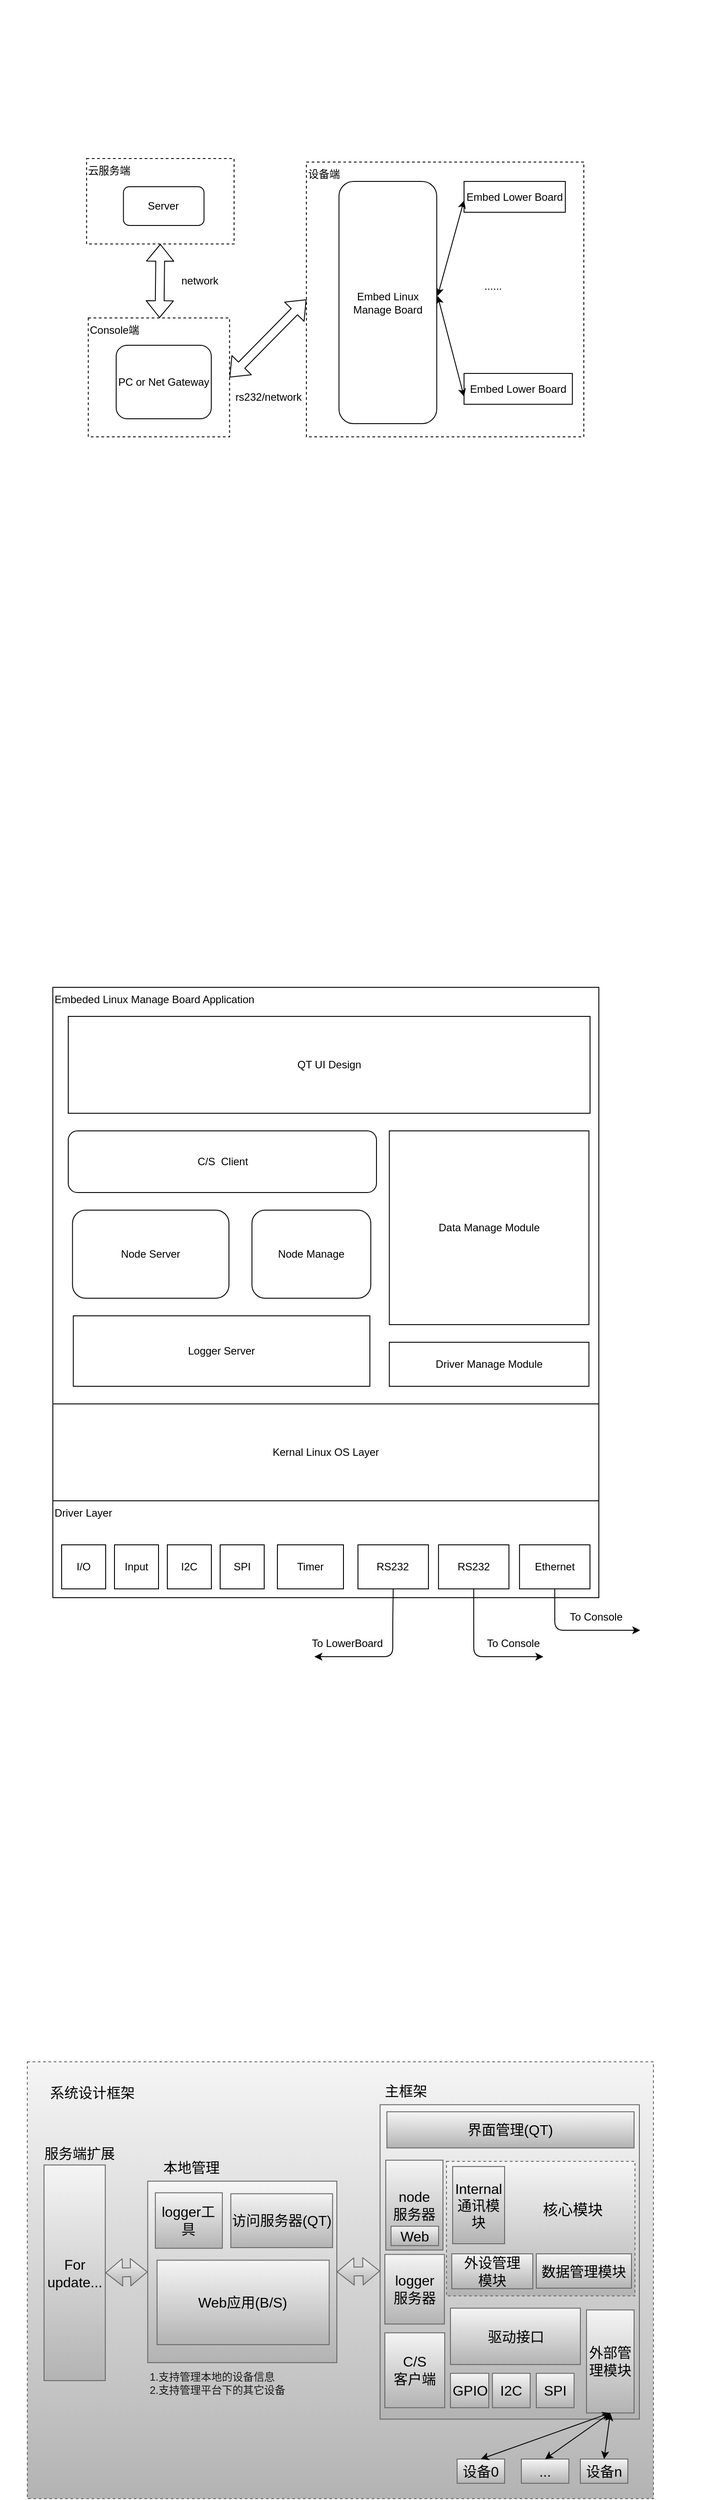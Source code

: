 <mxfile>
    <diagram id="THwRe8l1qz1Dv6zU9-bd" name="主框架">
        <mxGraphModel dx="1386" dy="1034" grid="0" gridSize="10" guides="1" tooltips="1" connect="1" arrows="1" fold="1" page="1" pageScale="1" pageWidth="850" pageHeight="1100" math="0" shadow="0">
            <root>
                <mxCell id="0"/>
                <mxCell id="1" parent="0"/>
                <mxCell id="3I4Tnmw9PB9w8PyytScF-206" value="云服务端" style="rounded=0;whiteSpace=wrap;html=1;dashed=1;align=left;verticalAlign=top;" vertex="1" parent="1">
                    <mxGeometry x="129.32" y="359" width="167.49" height="97" as="geometry"/>
                </mxCell>
                <mxCell id="67" value="" style="group;movable=0;resizable=0;rotatable=0;deletable=0;editable=0;connectable=0;" parent="1" vertex="1" connectable="0">
                    <mxGeometry x="31" y="179" width="795" height="612" as="geometry"/>
                </mxCell>
                <mxCell id="160" value="" style="rounded=0;whiteSpace=wrap;html=1;fontSize=16;dashed=1;align=left;fillColor=#f5f5f5;strokeColor=#666666;gradientColor=#b3b3b3;movable=1;resizable=1;rotatable=1;deletable=1;editable=1;connectable=1;" parent="1" vertex="1">
                    <mxGeometry x="62" y="2520" width="711" height="496" as="geometry"/>
                </mxCell>
                <mxCell id="161" value="" style="rounded=0;whiteSpace=wrap;html=1;fontSize=16;fillColor=#f5f5f5;gradientColor=#b3b3b3;strokeColor=#666666;fontColor=#000000;" parent="1" vertex="1">
                    <mxGeometry x="462.59" y="2568.7" width="294.41" height="357" as="geometry"/>
                </mxCell>
                <mxCell id="162" value="&lt;br&gt;&lt;br&gt;" style="rounded=0;whiteSpace=wrap;html=1;fontSize=16;fillColor=#f5f5f5;gradientColor=#b3b3b3;strokeColor=#666666;fontColor=#000000;" parent="1" vertex="1">
                    <mxGeometry x="198.736" y="2655.497" width="214.74" height="206.04" as="geometry"/>
                </mxCell>
                <mxCell id="163" value="访问服务器(QT)" style="rounded=0;whiteSpace=wrap;html=1;fontSize=16;fillColor=#f5f5f5;gradientColor=#b3b3b3;strokeColor=#666666;fontColor=#000000;" parent="1" vertex="1">
                    <mxGeometry x="293.107" y="2669.777" width="115.555" height="61.2" as="geometry"/>
                </mxCell>
                <mxCell id="164" value="Web应用(B/S)" style="rounded=0;whiteSpace=wrap;html=1;fontSize=16;fillColor=#f5f5f5;gradientColor=#b3b3b3;strokeColor=#666666;fontColor=#000000;" parent="1" vertex="1">
                    <mxGeometry x="209.329" y="2745.257" width="195.481" height="95.88" as="geometry"/>
                </mxCell>
                <mxCell id="165" value="本地管理" style="text;html=1;fillColor=none;align=center;verticalAlign=middle;whiteSpace=wrap;rounded=0;fontSize=16;fontColor=#000000;" parent="1" vertex="1">
                    <mxGeometry x="204.514" y="2624.897" width="86.667" height="30.6" as="geometry"/>
                </mxCell>
                <mxCell id="166" value="" style="shape=flexArrow;endArrow=classic;startArrow=classic;html=1;exitX=1;exitY=0.5;exitDx=0;exitDy=0;fillColor=#f5f5f5;gradientColor=#b3b3b3;strokeColor=#666666;fontColor=#000000;" parent="1" source="162" edge="1">
                    <mxGeometry width="100" height="100" relative="1" as="geometry">
                        <mxPoint x="462.592" y="2747.3" as="sourcePoint"/>
                        <mxPoint x="462.592" y="2757.5" as="targetPoint"/>
                    </mxGeometry>
                </mxCell>
                <mxCell id="167" value="界面管理(QT)" style="rounded=0;whiteSpace=wrap;html=1;fontSize=16;fillColor=#f5f5f5;gradientColor=#b3b3b3;strokeColor=#666666;fontColor=#000000;" parent="1" vertex="1">
                    <mxGeometry x="470.3" y="2576.7" width="280.7" height="41.06" as="geometry"/>
                </mxCell>
                <mxCell id="168" value="驱动接口" style="rounded=0;whiteSpace=wrap;html=1;fontSize=16;fillColor=#f5f5f5;gradientColor=#b3b3b3;strokeColor=#666666;fontColor=#000000;" parent="1" vertex="1">
                    <mxGeometry x="542.5" y="2799.7" width="147.5" height="64" as="geometry"/>
                </mxCell>
                <mxCell id="169" value="外部管理模块" style="rounded=0;whiteSpace=wrap;html=1;fontSize=16;fillColor=#f5f5f5;gradientColor=#b3b3b3;strokeColor=#666666;fontColor=#000000;" parent="1" vertex="1">
                    <mxGeometry x="697" y="2801.7" width="54" height="117" as="geometry"/>
                </mxCell>
                <mxCell id="170" value="主框架" style="text;html=1;fillColor=none;align=center;verticalAlign=middle;whiteSpace=wrap;rounded=0;fontSize=16;fontColor=#000000;" parent="1" vertex="1">
                    <mxGeometry x="462.592" y="2538.1" width="57.778" height="30.6" as="geometry"/>
                </mxCell>
                <mxCell id="171" value="设备0" style="rounded=0;whiteSpace=wrap;html=1;fontSize=16;fillColor=#f5f5f5;gradientColor=#b3b3b3;strokeColor=#666666;fontColor=#000000;" parent="1" vertex="1">
                    <mxGeometry x="550.076" y="2971.001" width="53.926" height="27.54" as="geometry"/>
                </mxCell>
                <mxCell id="172" value="For update..." style="rounded=0;whiteSpace=wrap;html=1;fontSize=16;fillColor=#f5f5f5;gradientColor=#b3b3b3;strokeColor=#666666;fontColor=#000000;" parent="1" vertex="1">
                    <mxGeometry x="81.0" y="2637.133" width="69.56" height="244.8" as="geometry"/>
                </mxCell>
                <mxCell id="173" value="服务端扩展" style="text;html=1;fillColor=none;align=center;verticalAlign=middle;whiteSpace=wrap;rounded=0;fontSize=16;fontColor=#000000;" parent="1" vertex="1">
                    <mxGeometry x="78.44" y="2608.618" width="86.667" height="30.6" as="geometry"/>
                </mxCell>
                <mxCell id="174" value="" style="shape=flexArrow;endArrow=classic;startArrow=classic;html=1;fontSize=16;exitX=1;exitY=0.5;exitDx=0;exitDy=0;entryX=0;entryY=0.5;entryDx=0;entryDy=0;fillColor=#f5f5f5;gradientColor=#b3b3b3;strokeColor=#666666;fontColor=#000000;" parent="1" source="172" target="162" edge="1">
                    <mxGeometry width="100" height="100" relative="1" as="geometry">
                        <mxPoint x="409.625" y="2806.457" as="sourcePoint"/>
                        <mxPoint x="505.921" y="2704.457" as="targetPoint"/>
                    </mxGeometry>
                </mxCell>
                <mxCell id="175" value="系统设计框架" style="text;html=1;fillColor=none;align=center;verticalAlign=middle;whiteSpace=wrap;rounded=0;dashed=1;fontSize=16;fontColor=#000000;" parent="1" vertex="1">
                    <mxGeometry x="78.44" y="2539.811" width="115.555" height="30.6" as="geometry"/>
                </mxCell>
                <mxCell id="176" value="logger工具" style="rounded=0;whiteSpace=wrap;html=1;fontSize=16;fillColor=#f5f5f5;gradientColor=#b3b3b3;strokeColor=#666666;fontColor=#000000;" parent="1" vertex="1">
                    <mxGeometry x="207.4" y="2668.7" width="76.07" height="63" as="geometry"/>
                </mxCell>
                <mxCell id="177" value="1.支持管理本地的设备信息&lt;br&gt;2.支持管理平台下的其它设备" style="text;html=1;align=left;verticalAlign=middle;whiteSpace=wrap;rounded=0;fontColor=#1A1A1A;" parent="1" vertex="1">
                    <mxGeometry x="198.736" y="2869.697" width="219.555" height="30.6" as="geometry"/>
                </mxCell>
                <mxCell id="178" value="..." style="rounded=0;whiteSpace=wrap;html=1;fontSize=16;fillColor=#f5f5f5;gradientColor=#b3b3b3;strokeColor=#666666;fontColor=#000000;" parent="1" vertex="1">
                    <mxGeometry x="622.997" y="2971.001" width="53.926" height="27.54" as="geometry"/>
                </mxCell>
                <mxCell id="179" value="设备n" style="rounded=0;whiteSpace=wrap;html=1;fontSize=16;fillColor=#f5f5f5;gradientColor=#b3b3b3;strokeColor=#666666;fontColor=#000000;" parent="1" vertex="1">
                    <mxGeometry x="689.998" y="2971.001" width="53.926" height="27.54" as="geometry"/>
                </mxCell>
                <mxCell id="180" value="" style="endArrow=classic;startArrow=classic;html=1;fontColor=#000000;strokeColor=#000000;entryX=0.5;entryY=1;entryDx=0;entryDy=0;exitX=0.5;exitY=0;exitDx=0;exitDy=0;" parent="1" source="171" target="169" edge="1">
                    <mxGeometry width="50" height="50" relative="1" as="geometry">
                        <mxPoint x="424.073" y="3027.8" as="sourcePoint"/>
                        <mxPoint x="472.222" y="2976.8" as="targetPoint"/>
                    </mxGeometry>
                </mxCell>
                <mxCell id="181" value="" style="endArrow=classic;startArrow=classic;html=1;fontColor=#000000;strokeColor=#000000;entryX=0.5;entryY=1;entryDx=0;entryDy=0;exitX=0.5;exitY=0;exitDx=0;exitDy=0;" parent="1" source="179" target="169" edge="1">
                    <mxGeometry width="50" height="50" relative="1" as="geometry">
                        <mxPoint x="433.703" y="3038" as="sourcePoint"/>
                        <mxPoint x="520.37" y="2961.5" as="targetPoint"/>
                    </mxGeometry>
                </mxCell>
                <mxCell id="182" value="" style="endArrow=classic;startArrow=classic;html=1;fontColor=#000000;strokeColor=#000000;entryX=0.5;entryY=1;entryDx=0;entryDy=0;exitX=0.5;exitY=0;exitDx=0;exitDy=0;" parent="1" source="178" target="169" edge="1">
                    <mxGeometry width="50" height="50" relative="1" as="geometry">
                        <mxPoint x="496.296" y="2788.1" as="sourcePoint"/>
                        <mxPoint x="544.444" y="2737.1" as="targetPoint"/>
                    </mxGeometry>
                </mxCell>
                <mxCell id="183" value="node&lt;br&gt;服务器" style="rounded=0;whiteSpace=wrap;html=1;fontSize=16;fillColor=#f5f5f5;gradientColor=#b3b3b3;strokeColor=#666666;fontColor=#000000;" parent="1" vertex="1">
                    <mxGeometry x="469" y="2631.7" width="65" height="102" as="geometry"/>
                </mxCell>
                <mxCell id="184" value="C/S&lt;br&gt;客户端" style="rounded=0;whiteSpace=wrap;html=1;fontSize=16;fillColor=#f5f5f5;gradientColor=#b3b3b3;strokeColor=#666666;fontColor=#000000;" parent="1" vertex="1">
                    <mxGeometry x="468" y="2827.7" width="68" height="85" as="geometry"/>
                </mxCell>
                <mxCell id="185" value="" style="rounded=0;whiteSpace=wrap;html=1;fontSize=16;fillColor=#f5f5f5;gradientColor=#b3b3b3;strokeColor=#666666;fontColor=#000000;dashed=1;" parent="1" vertex="1">
                    <mxGeometry x="538" y="2632.98" width="214" height="152.72" as="geometry"/>
                </mxCell>
                <mxCell id="186" value="Internal通讯模块" style="rounded=0;whiteSpace=wrap;html=1;fontSize=16;fillColor=#f5f5f5;gradientColor=#b3b3b3;strokeColor=#666666;fontColor=#000000;" parent="1" vertex="1">
                    <mxGeometry x="545" y="2638.85" width="59" height="87.7" as="geometry"/>
                </mxCell>
                <mxCell id="187" value="Web" style="rounded=0;whiteSpace=wrap;html=1;fontSize=16;fillColor=#f5f5f5;gradientColor=#b3b3b3;strokeColor=#666666;fontColor=#000000;" parent="1" vertex="1">
                    <mxGeometry x="475" y="2706.7" width="54" height="22" as="geometry"/>
                </mxCell>
                <mxCell id="188" value="外设管理&lt;br&gt;模块" style="rounded=0;whiteSpace=wrap;html=1;fontSize=16;fillColor=#f5f5f5;gradientColor=#b3b3b3;strokeColor=#666666;fontColor=#000000;" parent="1" vertex="1">
                    <mxGeometry x="544" y="2738" width="92" height="39.7" as="geometry"/>
                </mxCell>
                <mxCell id="189" value="核心模块" style="text;html=1;strokeColor=none;fillColor=none;align=center;verticalAlign=middle;whiteSpace=wrap;rounded=0;dashed=1;fontSize=17;" parent="1" vertex="1">
                    <mxGeometry x="636" y="2677" width="91" height="24" as="geometry"/>
                </mxCell>
                <mxCell id="190" value="logger&lt;br&gt;服务器" style="rounded=0;whiteSpace=wrap;html=1;fontSize=16;fillColor=#f5f5f5;gradientColor=#b3b3b3;strokeColor=#666666;fontColor=#000000;" parent="1" vertex="1">
                    <mxGeometry x="468" y="2738.7" width="67.63" height="79.01" as="geometry"/>
                </mxCell>
                <mxCell id="191" value="数据管理模块" style="rounded=0;whiteSpace=wrap;html=1;fontSize=16;fillColor=#f5f5f5;gradientColor=#b3b3b3;strokeColor=#666666;fontColor=#000000;" parent="1" vertex="1">
                    <mxGeometry x="640" y="2738" width="108" height="39" as="geometry"/>
                </mxCell>
                <mxCell id="192" value="GPIO" style="rounded=0;whiteSpace=wrap;html=1;fontSize=16;fillColor=#f5f5f5;gradientColor=#b3b3b3;strokeColor=#666666;fontColor=#000000;" parent="1" vertex="1">
                    <mxGeometry x="542.5" y="2873.7" width="43.5" height="39" as="geometry"/>
                </mxCell>
                <mxCell id="193" value="I2C" style="rounded=0;whiteSpace=wrap;html=1;fontSize=16;fillColor=#f5f5f5;gradientColor=#b3b3b3;strokeColor=#666666;fontColor=#000000;" parent="1" vertex="1">
                    <mxGeometry x="590.15" y="2873.7" width="42.85" height="39" as="geometry"/>
                </mxCell>
                <mxCell id="194" value="SPI" style="rounded=0;whiteSpace=wrap;html=1;fontSize=16;fillColor=#f5f5f5;gradientColor=#b3b3b3;strokeColor=#666666;fontColor=#000000;" parent="1" vertex="1">
                    <mxGeometry x="640" y="2873.7" width="42.85" height="39" as="geometry"/>
                </mxCell>
                <mxCell id="3I4Tnmw9PB9w8PyytScF-194" value="Console端" style="rounded=0;whiteSpace=wrap;html=1;dashed=1;align=left;verticalAlign=top;" vertex="1" parent="1">
                    <mxGeometry x="131.25" y="540" width="160.44" height="135" as="geometry"/>
                </mxCell>
                <mxCell id="3I4Tnmw9PB9w8PyytScF-195" value="设备端" style="rounded=0;whiteSpace=wrap;html=1;align=left;verticalAlign=top;dashed=1;" vertex="1" parent="1">
                    <mxGeometry x="378.92" y="363" width="315" height="312" as="geometry"/>
                </mxCell>
                <mxCell id="3I4Tnmw9PB9w8PyytScF-198" value="Embed Lower Board" style="rounded=0;whiteSpace=wrap;html=1;" vertex="1" parent="1">
                    <mxGeometry x="557.92" y="385" width="115" height="35" as="geometry"/>
                </mxCell>
                <mxCell id="3I4Tnmw9PB9w8PyytScF-199" value="Embed Lower Board" style="rounded=0;whiteSpace=wrap;html=1;" vertex="1" parent="1">
                    <mxGeometry x="557.92" y="603" width="123" height="35" as="geometry"/>
                </mxCell>
                <mxCell id="3I4Tnmw9PB9w8PyytScF-200" value="" style="endArrow=classic;startArrow=classic;html=1;entryX=0;entryY=0.616;entryDx=0;entryDy=0;entryPerimeter=0;exitX=1;exitY=0.5;exitDx=0;exitDy=0;" edge="1" parent="1" target="3I4Tnmw9PB9w8PyytScF-198">
                    <mxGeometry width="50" height="50" relative="1" as="geometry">
                        <mxPoint x="527.92" y="515" as="sourcePoint"/>
                        <mxPoint x="341.92" y="427" as="targetPoint"/>
                    </mxGeometry>
                </mxCell>
                <mxCell id="3I4Tnmw9PB9w8PyytScF-201" value="......" style="text;html=1;strokeColor=none;fillColor=none;align=center;verticalAlign=middle;whiteSpace=wrap;rounded=0;" vertex="1" parent="1">
                    <mxGeometry x="560.92" y="489" width="60" height="30" as="geometry"/>
                </mxCell>
                <mxCell id="3I4Tnmw9PB9w8PyytScF-202" value="" style="endArrow=classic;startArrow=classic;html=1;entryX=1;entryY=0.5;entryDx=0;entryDy=0;exitX=0;exitY=0.75;exitDx=0;exitDy=0;" edge="1" parent="1" source="3I4Tnmw9PB9w8PyytScF-199">
                    <mxGeometry width="50" height="50" relative="1" as="geometry">
                        <mxPoint x="291.92" y="477" as="sourcePoint"/>
                        <mxPoint x="527.92" y="515" as="targetPoint"/>
                    </mxGeometry>
                </mxCell>
                <mxCell id="3I4Tnmw9PB9w8PyytScF-203" value="PC or Net Gateway" style="rounded=1;whiteSpace=wrap;html=1;" vertex="1" parent="1">
                    <mxGeometry x="162.92" y="571" width="108" height="83.5" as="geometry"/>
                </mxCell>
                <mxCell id="3I4Tnmw9PB9w8PyytScF-205" value="Server" style="rounded=1;whiteSpace=wrap;html=1;" vertex="1" parent="1">
                    <mxGeometry x="171.18" y="391" width="91.49" height="44" as="geometry"/>
                </mxCell>
                <mxCell id="3I4Tnmw9PB9w8PyytScF-208" value="Embed Linux Manage Board" style="rounded=1;whiteSpace=wrap;html=1;" vertex="1" parent="1">
                    <mxGeometry x="415.92" y="385" width="111" height="275" as="geometry"/>
                </mxCell>
                <mxCell id="3I4Tnmw9PB9w8PyytScF-209" value="" style="shape=flexArrow;endArrow=classic;startArrow=classic;html=1;entryX=0;entryY=0.5;entryDx=0;entryDy=0;exitX=1;exitY=0.5;exitDx=0;exitDy=0;" edge="1" parent="1" source="3I4Tnmw9PB9w8PyytScF-194" target="3I4Tnmw9PB9w8PyytScF-195">
                    <mxGeometry width="100" height="100" relative="1" as="geometry">
                        <mxPoint x="294.92" y="462" as="sourcePoint"/>
                        <mxPoint x="394.92" y="362" as="targetPoint"/>
                    </mxGeometry>
                </mxCell>
                <mxCell id="3I4Tnmw9PB9w8PyytScF-210" value="" style="shape=flexArrow;endArrow=classic;startArrow=classic;html=1;entryX=0.5;entryY=1;entryDx=0;entryDy=0;" edge="1" parent="1" source="3I4Tnmw9PB9w8PyytScF-194" target="3I4Tnmw9PB9w8PyytScF-206">
                    <mxGeometry width="100" height="100" relative="1" as="geometry">
                        <mxPoint x="294.92" y="362" as="sourcePoint"/>
                        <mxPoint x="394.92" y="262" as="targetPoint"/>
                    </mxGeometry>
                </mxCell>
                <mxCell id="3I4Tnmw9PB9w8PyytScF-211" value="rs232/network" style="text;html=1;strokeColor=none;fillColor=none;align=center;verticalAlign=middle;whiteSpace=wrap;rounded=0;" vertex="1" parent="1">
                    <mxGeometry x="305.92" y="615" width="60" height="30" as="geometry"/>
                </mxCell>
                <mxCell id="3I4Tnmw9PB9w8PyytScF-213" value="network" style="text;html=1;strokeColor=none;fillColor=none;align=center;verticalAlign=middle;whiteSpace=wrap;rounded=0;" vertex="1" parent="1">
                    <mxGeometry x="227.92" y="483" width="60" height="30" as="geometry"/>
                </mxCell>
                <mxCell id="3I4Tnmw9PB9w8PyytScF-216" value="Embeded Linux Manage Board Application" style="rounded=0;whiteSpace=wrap;html=1;align=left;verticalAlign=top;" vertex="1" parent="1">
                    <mxGeometry x="91" y="1300" width="620" height="693" as="geometry"/>
                </mxCell>
                <mxCell id="3I4Tnmw9PB9w8PyytScF-217" value="Driver Layer" style="rounded=0;whiteSpace=wrap;html=1;align=left;verticalAlign=top;" vertex="1" parent="1">
                    <mxGeometry x="91" y="1883" width="620" height="110" as="geometry"/>
                </mxCell>
                <mxCell id="3I4Tnmw9PB9w8PyytScF-219" value="I/O" style="rounded=0;whiteSpace=wrap;html=1;" vertex="1" parent="1">
                    <mxGeometry x="101" y="1933" width="50" height="50" as="geometry"/>
                </mxCell>
                <mxCell id="3I4Tnmw9PB9w8PyytScF-220" value="SPI" style="rounded=0;whiteSpace=wrap;html=1;" vertex="1" parent="1">
                    <mxGeometry x="281" y="1933" width="50" height="50" as="geometry"/>
                </mxCell>
                <mxCell id="3I4Tnmw9PB9w8PyytScF-222" value="I2C" style="rounded=0;whiteSpace=wrap;html=1;" vertex="1" parent="1">
                    <mxGeometry x="221" y="1933" width="50" height="50" as="geometry"/>
                </mxCell>
                <mxCell id="3I4Tnmw9PB9w8PyytScF-223" value="Input" style="rounded=0;whiteSpace=wrap;html=1;" vertex="1" parent="1">
                    <mxGeometry x="161" y="1933" width="50" height="50" as="geometry"/>
                </mxCell>
                <mxCell id="3I4Tnmw9PB9w8PyytScF-224" value="Timer" style="rounded=0;whiteSpace=wrap;html=1;" vertex="1" parent="1">
                    <mxGeometry x="346" y="1933" width="75" height="50" as="geometry"/>
                </mxCell>
                <mxCell id="3I4Tnmw9PB9w8PyytScF-225" value="RS232" style="rounded=0;whiteSpace=wrap;html=1;" vertex="1" parent="1">
                    <mxGeometry x="437.48" y="1933" width="80" height="50" as="geometry"/>
                </mxCell>
                <mxCell id="3I4Tnmw9PB9w8PyytScF-227" value="RS232" style="rounded=0;whiteSpace=wrap;html=1;" vertex="1" parent="1">
                    <mxGeometry x="528.92" y="1933" width="80" height="50" as="geometry"/>
                </mxCell>
                <mxCell id="3I4Tnmw9PB9w8PyytScF-228" value="Ethernet" style="rounded=0;whiteSpace=wrap;html=1;" vertex="1" parent="1">
                    <mxGeometry x="620.92" y="1933" width="80" height="50" as="geometry"/>
                </mxCell>
                <mxCell id="3I4Tnmw9PB9w8PyytScF-230" value="Kernal Linux OS Layer" style="rounded=0;whiteSpace=wrap;html=1;" vertex="1" parent="1">
                    <mxGeometry x="91" y="1773" width="620" height="110" as="geometry"/>
                </mxCell>
                <mxCell id="3I4Tnmw9PB9w8PyytScF-232" value="QT UI Design" style="rounded=0;whiteSpace=wrap;html=1;" vertex="1" parent="1">
                    <mxGeometry x="108.51" y="1333" width="592.49" height="110" as="geometry"/>
                </mxCell>
                <mxCell id="3I4Tnmw9PB9w8PyytScF-233" value="Data Manage Module" style="rounded=0;whiteSpace=wrap;html=1;" vertex="1" parent="1">
                    <mxGeometry x="473.1" y="1463" width="226.64" height="220" as="geometry"/>
                </mxCell>
                <mxCell id="3I4Tnmw9PB9w8PyytScF-234" value="Driver Manage Module" style="rounded=0;whiteSpace=wrap;html=1;" vertex="1" parent="1">
                    <mxGeometry x="473.1" y="1703" width="226.64" height="50" as="geometry"/>
                </mxCell>
                <mxCell id="3I4Tnmw9PB9w8PyytScF-235" value="C/S&amp;nbsp; Client" style="rounded=1;whiteSpace=wrap;html=1;" vertex="1" parent="1">
                    <mxGeometry x="108.51" y="1463" width="350" height="70" as="geometry"/>
                </mxCell>
                <mxCell id="3I4Tnmw9PB9w8PyytScF-236" value="Logger Server" style="rounded=0;whiteSpace=wrap;html=1;" vertex="1" parent="1">
                    <mxGeometry x="114.25" y="1673" width="336.75" height="80" as="geometry"/>
                </mxCell>
                <mxCell id="3I4Tnmw9PB9w8PyytScF-237" value="Node Server" style="rounded=1;whiteSpace=wrap;html=1;" vertex="1" parent="1">
                    <mxGeometry x="113.33" y="1553" width="177.67" height="100" as="geometry"/>
                </mxCell>
                <mxCell id="3I4Tnmw9PB9w8PyytScF-238" value="Node Manage" style="rounded=1;whiteSpace=wrap;html=1;" vertex="1" parent="1">
                    <mxGeometry x="317.11" y="1553" width="134.95" height="100" as="geometry"/>
                </mxCell>
                <mxCell id="3I4Tnmw9PB9w8PyytScF-239" value="" style="endArrow=classic;html=1;exitX=0.5;exitY=1;exitDx=0;exitDy=0;" edge="1" parent="1" source="3I4Tnmw9PB9w8PyytScF-228">
                    <mxGeometry width="50" height="50" relative="1" as="geometry">
                        <mxPoint x="158" y="1930" as="sourcePoint"/>
                        <mxPoint x="758" y="2030" as="targetPoint"/>
                        <Array as="points">
                            <mxPoint x="661" y="2030"/>
                        </Array>
                    </mxGeometry>
                </mxCell>
                <mxCell id="3I4Tnmw9PB9w8PyytScF-240" value="To Console" style="text;html=1;strokeColor=none;fillColor=none;align=center;verticalAlign=middle;whiteSpace=wrap;rounded=0;" vertex="1" parent="1">
                    <mxGeometry x="667.92" y="2010" width="80.08" height="10" as="geometry"/>
                </mxCell>
                <mxCell id="3I4Tnmw9PB9w8PyytScF-241" value="" style="endArrow=classic;html=1;exitX=0.5;exitY=1;exitDx=0;exitDy=0;" edge="1" parent="1" source="3I4Tnmw9PB9w8PyytScF-227">
                    <mxGeometry width="50" height="50" relative="1" as="geometry">
                        <mxPoint x="498" y="2060" as="sourcePoint"/>
                        <mxPoint x="648" y="2060" as="targetPoint"/>
                        <Array as="points">
                            <mxPoint x="569" y="2060"/>
                        </Array>
                    </mxGeometry>
                </mxCell>
                <mxCell id="3I4Tnmw9PB9w8PyytScF-242" value="To Console" style="text;html=1;strokeColor=none;fillColor=none;align=center;verticalAlign=middle;whiteSpace=wrap;rounded=0;" vertex="1" parent="1">
                    <mxGeometry x="573.92" y="2030" width="80.08" height="30" as="geometry"/>
                </mxCell>
                <mxCell id="3I4Tnmw9PB9w8PyytScF-243" value="" style="endArrow=classic;html=1;exitX=0.5;exitY=1;exitDx=0;exitDy=0;" edge="1" parent="1" source="3I4Tnmw9PB9w8PyytScF-225">
                    <mxGeometry width="50" height="50" relative="1" as="geometry">
                        <mxPoint x="518" y="2100" as="sourcePoint"/>
                        <mxPoint x="388" y="2060" as="targetPoint"/>
                        <Array as="points">
                            <mxPoint x="477" y="2020"/>
                            <mxPoint x="477" y="2060"/>
                        </Array>
                    </mxGeometry>
                </mxCell>
                <mxCell id="3I4Tnmw9PB9w8PyytScF-244" value="To LowerBoard" style="text;html=1;strokeColor=none;fillColor=none;align=center;verticalAlign=middle;whiteSpace=wrap;rounded=0;" vertex="1" parent="1">
                    <mxGeometry x="378" y="2030" width="95.08" height="30" as="geometry"/>
                </mxCell>
            </root>
        </mxGraphModel>
    </diagram>
    <diagram id="ACrNAbauUmubVH4ldrk3" name="通讯模型">
        <mxGraphModel dx="970" dy="724" grid="0" gridSize="10" guides="1" tooltips="1" connect="1" arrows="1" fold="1" page="1" pageScale="1" pageWidth="850" pageHeight="1100" math="0" shadow="0">
            <root>
                <mxCell id="6MT6xcnZ7tGKdglzYl4U-0"/>
                <mxCell id="6MT6xcnZ7tGKdglzYl4U-1" parent="6MT6xcnZ7tGKdglzYl4U-0"/>
                <mxCell id="6MT6xcnZ7tGKdglzYl4U-2" value="" style="endArrow=none;html=1;" parent="6MT6xcnZ7tGKdglzYl4U-1" edge="1">
                    <mxGeometry width="50" height="50" relative="1" as="geometry">
                        <mxPoint x="110" y="440" as="sourcePoint"/>
                        <mxPoint x="110" y="280" as="targetPoint"/>
                    </mxGeometry>
                </mxCell>
                <mxCell id="6MT6xcnZ7tGKdglzYl4U-3" value="" style="endArrow=none;html=1;" parent="6MT6xcnZ7tGKdglzYl4U-1" edge="1">
                    <mxGeometry width="50" height="50" relative="1" as="geometry">
                        <mxPoint x="230" y="440" as="sourcePoint"/>
                        <mxPoint x="230" y="280" as="targetPoint"/>
                    </mxGeometry>
                </mxCell>
                <mxCell id="6MT6xcnZ7tGKdglzYl4U-4" value="" style="endArrow=classic;html=1;" parent="6MT6xcnZ7tGKdglzYl4U-1" edge="1">
                    <mxGeometry width="50" height="50" relative="1" as="geometry">
                        <mxPoint x="110" y="320" as="sourcePoint"/>
                        <mxPoint x="230" y="320" as="targetPoint"/>
                    </mxGeometry>
                </mxCell>
                <mxCell id="6MT6xcnZ7tGKdglzYl4U-5" value="sessid=0, ACK=0" style="text;html=1;strokeColor=none;fillColor=none;align=center;verticalAlign=middle;whiteSpace=wrap;rounded=0;" parent="6MT6xcnZ7tGKdglzYl4U-1" vertex="1">
                    <mxGeometry x="130" y="280" width="80" height="30" as="geometry"/>
                </mxCell>
                <mxCell id="6MT6xcnZ7tGKdglzYl4U-7" value="客户端" style="text;html=1;strokeColor=none;fillColor=none;align=center;verticalAlign=middle;whiteSpace=wrap;rounded=0;" parent="6MT6xcnZ7tGKdglzYl4U-1" vertex="1">
                    <mxGeometry x="40" y="240" width="130" height="30" as="geometry"/>
                </mxCell>
                <mxCell id="6MT6xcnZ7tGKdglzYl4U-8" value="服务器" style="text;html=1;strokeColor=none;fillColor=none;align=center;verticalAlign=middle;whiteSpace=wrap;rounded=0;" parent="6MT6xcnZ7tGKdglzYl4U-1" vertex="1">
                    <mxGeometry x="170" y="240" width="120" height="30" as="geometry"/>
                </mxCell>
                <mxCell id="6MT6xcnZ7tGKdglzYl4U-9" value="" style="endArrow=none;html=1;startArrow=classic;startFill=1;endFill=0;" parent="6MT6xcnZ7tGKdglzYl4U-1" edge="1">
                    <mxGeometry width="50" height="50" relative="1" as="geometry">
                        <mxPoint x="110" y="370" as="sourcePoint"/>
                        <mxPoint x="230" y="370" as="targetPoint"/>
                    </mxGeometry>
                </mxCell>
                <mxCell id="6MT6xcnZ7tGKdglzYl4U-11" value="&lt;h1&gt;通讯模型&lt;/h1&gt;&lt;div&gt;1.对于TCP协议因为有协议层保证，可以确定有效连接，不过基于串口连接，从硬件层面无法判断有效连接，所以增加session_id来判断连接，不过对于TCP因为考虑统一性问题，也执行相同接口.&lt;/div&gt;&lt;div&gt;2.对于整个连接要有周期性的心跳检测连接性以及超时断开连接(定义为5s未收到数据)&lt;/div&gt;&lt;div&gt;3.重发机制，如果未收到ack，则进行重发(100ms)&lt;/div&gt;&lt;div&gt;4.协议格式详细看文档说明&lt;/div&gt;&lt;div&gt;&lt;br&gt;&lt;/div&gt;" style="text;html=1;strokeColor=none;fillColor=none;spacing=5;spacingTop=-20;whiteSpace=wrap;overflow=hidden;rounded=0;" parent="6MT6xcnZ7tGKdglzYl4U-1" vertex="1">
                    <mxGeometry x="30" y="20" width="340" height="150" as="geometry"/>
                </mxCell>
                <mxCell id="6MT6xcnZ7tGKdglzYl4U-13" value="sessid=非0值, ACK=1" style="text;html=1;strokeColor=none;fillColor=none;align=center;verticalAlign=middle;whiteSpace=wrap;rounded=0;" parent="6MT6xcnZ7tGKdglzYl4U-1" vertex="1">
                    <mxGeometry x="130" y="340" width="80" height="30" as="geometry"/>
                </mxCell>
                <mxCell id="6MT6xcnZ7tGKdglzYl4U-15" value="disconnect" style="text;html=1;strokeColor=none;fillColor=none;align=center;verticalAlign=middle;whiteSpace=wrap;rounded=0;" parent="6MT6xcnZ7tGKdglzYl4U-1" vertex="1">
                    <mxGeometry x="40" y="300" width="60" height="30" as="geometry"/>
                </mxCell>
                <mxCell id="6MT6xcnZ7tGKdglzYl4U-16" value="disconnect" style="text;html=1;strokeColor=none;fillColor=none;align=center;verticalAlign=middle;whiteSpace=wrap;rounded=0;" parent="6MT6xcnZ7tGKdglzYl4U-1" vertex="1">
                    <mxGeometry x="240" y="310" width="60" height="30" as="geometry"/>
                </mxCell>
                <mxCell id="6MT6xcnZ7tGKdglzYl4U-17" value="connect" style="text;html=1;strokeColor=none;fillColor=none;align=center;verticalAlign=middle;whiteSpace=wrap;rounded=0;" parent="6MT6xcnZ7tGKdglzYl4U-1" vertex="1">
                    <mxGeometry x="240" y="340" width="60" height="30" as="geometry"/>
                </mxCell>
                <mxCell id="6MT6xcnZ7tGKdglzYl4U-18" value="connect" style="text;html=1;strokeColor=none;fillColor=none;align=center;verticalAlign=middle;whiteSpace=wrap;rounded=0;" parent="6MT6xcnZ7tGKdglzYl4U-1" vertex="1">
                    <mxGeometry x="40" y="380" width="60" height="30" as="geometry"/>
                </mxCell>
                <mxCell id="6MT6xcnZ7tGKdglzYl4U-19" value="" style="endArrow=classic;html=1;" parent="6MT6xcnZ7tGKdglzYl4U-1" edge="1">
                    <mxGeometry width="50" height="50" relative="1" as="geometry">
                        <mxPoint x="110" y="420" as="sourcePoint"/>
                        <mxPoint x="230" y="420" as="targetPoint"/>
                    </mxGeometry>
                </mxCell>
                <mxCell id="6MT6xcnZ7tGKdglzYl4U-21" value="HeartBeats" style="text;html=1;strokeColor=none;fillColor=none;align=center;verticalAlign=middle;whiteSpace=wrap;rounded=0;" parent="6MT6xcnZ7tGKdglzYl4U-1" vertex="1">
                    <mxGeometry x="140" y="390" width="60" height="30" as="geometry"/>
                </mxCell>
                <mxCell id="6MT6xcnZ7tGKdglzYl4U-22" value="建立连接过程" style="text;html=1;strokeColor=none;fillColor=none;align=center;verticalAlign=middle;whiteSpace=wrap;rounded=0;" parent="6MT6xcnZ7tGKdglzYl4U-1" vertex="1">
                    <mxGeometry x="40" y="190" width="80" height="30" as="geometry"/>
                </mxCell>
            </root>
        </mxGraphModel>
    </diagram>
    <diagram id="Ky74j_L9Zw_42Eufgts8" name="web工作模型">
        <mxGraphModel dx="970" dy="724" grid="1" gridSize="10" guides="1" tooltips="1" connect="1" arrows="1" fold="1" page="1" pageScale="1" pageWidth="850" pageHeight="1100" math="0" shadow="0">
            <root>
                <mxCell id="yHW17IqysUY0wl2Y41b0-0"/>
                <mxCell id="yHW17IqysUY0wl2Y41b0-1" parent="yHW17IqysUY0wl2Y41b0-0"/>
                <mxCell id="Qnr-Zf2ar3ZeyyXNIGNR-0" value="" style="endArrow=none;html=1;" parent="yHW17IqysUY0wl2Y41b0-1" edge="1">
                    <mxGeometry width="50" height="50" relative="1" as="geometry">
                        <mxPoint x="119.5" y="680" as="sourcePoint"/>
                        <mxPoint x="119.5" y="250" as="targetPoint"/>
                    </mxGeometry>
                </mxCell>
                <mxCell id="Qnr-Zf2ar3ZeyyXNIGNR-1" value="" style="endArrow=none;html=1;" parent="yHW17IqysUY0wl2Y41b0-1" edge="1">
                    <mxGeometry width="50" height="50" relative="1" as="geometry">
                        <mxPoint x="280" y="680" as="sourcePoint"/>
                        <mxPoint x="280" y="250" as="targetPoint"/>
                    </mxGeometry>
                </mxCell>
                <mxCell id="Qnr-Zf2ar3ZeyyXNIGNR-4" value="浏览器" style="text;html=1;strokeColor=none;fillColor=none;align=center;verticalAlign=middle;whiteSpace=wrap;rounded=0;" parent="yHW17IqysUY0wl2Y41b0-1" vertex="1">
                    <mxGeometry x="90" y="210" width="60" height="30" as="geometry"/>
                </mxCell>
                <mxCell id="Qnr-Zf2ar3ZeyyXNIGNR-5" value="node服务器" style="text;html=1;strokeColor=none;fillColor=none;align=center;verticalAlign=middle;whiteSpace=wrap;rounded=0;" parent="yHW17IqysUY0wl2Y41b0-1" vertex="1">
                    <mxGeometry x="240" y="210" width="80" height="30" as="geometry"/>
                </mxCell>
                <mxCell id="Qnr-Zf2ar3ZeyyXNIGNR-14" value="TCP连接" style="text;html=1;strokeColor=none;fillColor=none;align=center;verticalAlign=middle;whiteSpace=wrap;rounded=0;" parent="yHW17IqysUY0wl2Y41b0-1" vertex="1">
                    <mxGeometry x="320" y="180" width="60" height="20" as="geometry"/>
                </mxCell>
                <mxCell id="Qnr-Zf2ar3ZeyyXNIGNR-15" value="" style="endArrow=none;html=1;" parent="yHW17IqysUY0wl2Y41b0-1" edge="1">
                    <mxGeometry width="50" height="50" relative="1" as="geometry">
                        <mxPoint x="440" y="680" as="sourcePoint"/>
                        <mxPoint x="440" y="250" as="targetPoint"/>
                    </mxGeometry>
                </mxCell>
                <mxCell id="Qnr-Zf2ar3ZeyyXNIGNR-16" value="主控程序(基于asio实现的tcp服务器)" style="text;html=1;strokeColor=none;fillColor=none;align=center;verticalAlign=middle;whiteSpace=wrap;rounded=0;" parent="yHW17IqysUY0wl2Y41b0-1" vertex="1">
                    <mxGeometry x="400" y="210" width="120" height="30" as="geometry"/>
                </mxCell>
                <mxCell id="Qnr-Zf2ar3ZeyyXNIGNR-17" value="基于http协议的网络通讯" style="text;html=1;strokeColor=none;fillColor=none;align=center;verticalAlign=middle;whiteSpace=wrap;rounded=0;" parent="yHW17IqysUY0wl2Y41b0-1" vertex="1">
                    <mxGeometry x="150" y="165" width="90" height="45" as="geometry"/>
                </mxCell>
                <mxCell id="Qnr-Zf2ar3ZeyyXNIGNR-18" value="" style="endArrow=classic;html=1;" parent="yHW17IqysUY0wl2Y41b0-1" edge="1">
                    <mxGeometry width="50" height="50" relative="1" as="geometry">
                        <mxPoint x="120" y="300" as="sourcePoint"/>
                        <mxPoint x="280" y="300" as="targetPoint"/>
                    </mxGeometry>
                </mxCell>
                <mxCell id="Qnr-Zf2ar3ZeyyXNIGNR-19" value="发起页面请求(html, js, css)" style="edgeLabel;html=1;align=center;verticalAlign=middle;resizable=0;points=[];" parent="Qnr-Zf2ar3ZeyyXNIGNR-18" vertex="1" connectable="0">
                    <mxGeometry x="0.222" y="-6" relative="1" as="geometry">
                        <mxPoint x="-22" y="-16" as="offset"/>
                    </mxGeometry>
                </mxCell>
                <mxCell id="Qnr-Zf2ar3ZeyyXNIGNR-20" value="" style="endArrow=none;html=1;startArrow=classic;startFill=1;endFill=0;" parent="yHW17IqysUY0wl2Y41b0-1" edge="1">
                    <mxGeometry width="50" height="50" relative="1" as="geometry">
                        <mxPoint x="120" y="350" as="sourcePoint"/>
                        <mxPoint x="280" y="350" as="targetPoint"/>
                    </mxGeometry>
                </mxCell>
                <mxCell id="Qnr-Zf2ar3ZeyyXNIGNR-21" value="返回对应页面" style="edgeLabel;html=1;align=center;verticalAlign=middle;resizable=0;points=[];" parent="Qnr-Zf2ar3ZeyyXNIGNR-20" vertex="1" connectable="0">
                    <mxGeometry x="0.222" y="-6" relative="1" as="geometry">
                        <mxPoint x="-22" y="-16" as="offset"/>
                    </mxGeometry>
                </mxCell>
                <mxCell id="Qnr-Zf2ar3ZeyyXNIGNR-22" value="" style="endArrow=classic;html=1;" parent="yHW17IqysUY0wl2Y41b0-1" edge="1">
                    <mxGeometry width="50" height="50" relative="1" as="geometry">
                        <mxPoint x="120" y="400" as="sourcePoint"/>
                        <mxPoint x="280" y="400" as="targetPoint"/>
                        <Array as="points"/>
                    </mxGeometry>
                </mxCell>
                <mxCell id="Qnr-Zf2ar3ZeyyXNIGNR-23" value="动态请求(DeviceSet)" style="edgeLabel;html=1;align=center;verticalAlign=middle;resizable=0;points=[];" parent="Qnr-Zf2ar3ZeyyXNIGNR-22" vertex="1" connectable="0">
                    <mxGeometry x="0.222" y="-6" relative="1" as="geometry">
                        <mxPoint x="-22" y="-16" as="offset"/>
                    </mxGeometry>
                </mxCell>
                <mxCell id="Qnr-Zf2ar3ZeyyXNIGNR-24" value="" style="curved=1;endArrow=classic;html=1;" parent="yHW17IqysUY0wl2Y41b0-1" edge="1">
                    <mxGeometry width="50" height="50" relative="1" as="geometry">
                        <mxPoint x="280" y="400" as="sourcePoint"/>
                        <mxPoint x="280" y="490" as="targetPoint"/>
                        <Array as="points">
                            <mxPoint x="320" y="420"/>
                            <mxPoint x="310" y="460"/>
                        </Array>
                    </mxGeometry>
                </mxCell>
                <mxCell id="Qnr-Zf2ar3ZeyyXNIGNR-25" value="转换成主控命令" style="text;html=1;strokeColor=none;fillColor=none;align=center;verticalAlign=middle;whiteSpace=wrap;rounded=0;" parent="yHW17IqysUY0wl2Y41b0-1" vertex="1">
                    <mxGeometry x="320" y="420" width="60" height="30" as="geometry"/>
                </mxCell>
                <mxCell id="Qnr-Zf2ar3ZeyyXNIGNR-26" value="" style="endArrow=none;html=1;startArrow=classic;startFill=1;endFill=0;" parent="yHW17IqysUY0wl2Y41b0-1" edge="1">
                    <mxGeometry width="50" height="50" relative="1" as="geometry">
                        <mxPoint x="120" y="490" as="sourcePoint"/>
                        <mxPoint x="280" y="490" as="targetPoint"/>
                    </mxGeometry>
                </mxCell>
                <mxCell id="Qnr-Zf2ar3ZeyyXNIGNR-27" value="应答命令结果" style="edgeLabel;html=1;align=center;verticalAlign=middle;resizable=0;points=[];" parent="Qnr-Zf2ar3ZeyyXNIGNR-26" vertex="1" connectable="0">
                    <mxGeometry x="0.222" y="-6" relative="1" as="geometry">
                        <mxPoint x="-22" y="-16" as="offset"/>
                    </mxGeometry>
                </mxCell>
                <mxCell id="Qnr-Zf2ar3ZeyyXNIGNR-28" value="" style="endArrow=classic;html=1;" parent="yHW17IqysUY0wl2Y41b0-1" edge="1">
                    <mxGeometry width="50" height="50" relative="1" as="geometry">
                        <mxPoint x="280" y="530" as="sourcePoint"/>
                        <mxPoint x="440" y="530" as="targetPoint"/>
                    </mxGeometry>
                </mxCell>
                <mxCell id="Qnr-Zf2ar3ZeyyXNIGNR-29" value="命令提交到tcp服务器&lt;br&gt;如!setDev 0,0" style="edgeLabel;html=1;align=center;verticalAlign=middle;resizable=0;points=[];" parent="Qnr-Zf2ar3ZeyyXNIGNR-28" vertex="1" connectable="0">
                    <mxGeometry x="0.222" y="-6" relative="1" as="geometry">
                        <mxPoint x="-18" y="-26" as="offset"/>
                    </mxGeometry>
                </mxCell>
                <mxCell id="Qnr-Zf2ar3ZeyyXNIGNR-30" value="" style="curved=1;endArrow=classic;html=1;" parent="yHW17IqysUY0wl2Y41b0-1" edge="1">
                    <mxGeometry width="50" height="50" relative="1" as="geometry">
                        <mxPoint x="440" y="530" as="sourcePoint"/>
                        <mxPoint x="440" y="620" as="targetPoint"/>
                        <Array as="points">
                            <mxPoint x="480" y="550"/>
                            <mxPoint x="470" y="590"/>
                        </Array>
                    </mxGeometry>
                </mxCell>
                <mxCell id="Qnr-Zf2ar3ZeyyXNIGNR-32" value="处理硬件，同时更新内部状态" style="text;html=1;strokeColor=none;fillColor=none;align=center;verticalAlign=middle;whiteSpace=wrap;rounded=0;" parent="yHW17IqysUY0wl2Y41b0-1" vertex="1">
                    <mxGeometry x="480" y="550" width="90" height="50" as="geometry"/>
                </mxCell>
                <mxCell id="Qnr-Zf2ar3ZeyyXNIGNR-33" value="" style="endArrow=none;html=1;startArrow=classic;startFill=1;endFill=0;" parent="yHW17IqysUY0wl2Y41b0-1" edge="1">
                    <mxGeometry width="50" height="50" relative="1" as="geometry">
                        <mxPoint x="280" y="620" as="sourcePoint"/>
                        <mxPoint x="440" y="620" as="targetPoint"/>
                    </mxGeometry>
                </mxCell>
                <mxCell id="Qnr-Zf2ar3ZeyyXNIGNR-34" value="通知node更新状态" style="edgeLabel;html=1;align=center;verticalAlign=middle;resizable=0;points=[];" parent="Qnr-Zf2ar3ZeyyXNIGNR-33" vertex="1" connectable="0">
                    <mxGeometry x="0.222" y="-6" relative="1" as="geometry">
                        <mxPoint x="-18" y="-16" as="offset"/>
                    </mxGeometry>
                </mxCell>
                <mxCell id="Qnr-Zf2ar3ZeyyXNIGNR-36" value="" style="endArrow=none;html=1;startArrow=classic;startFill=1;endFill=0;" parent="yHW17IqysUY0wl2Y41b0-1" edge="1">
                    <mxGeometry width="50" height="50" relative="1" as="geometry">
                        <mxPoint x="120" y="650" as="sourcePoint"/>
                        <mxPoint x="280" y="650" as="targetPoint"/>
                        <Array as="points">
                            <mxPoint x="210" y="650"/>
                        </Array>
                    </mxGeometry>
                </mxCell>
                <mxCell id="Qnr-Zf2ar3ZeyyXNIGNR-37" value="页面状态更新" style="edgeLabel;html=1;align=center;verticalAlign=middle;resizable=0;points=[];" parent="Qnr-Zf2ar3ZeyyXNIGNR-36" vertex="1" connectable="0">
                    <mxGeometry x="0.222" y="-6" relative="1" as="geometry">
                        <mxPoint x="-22" y="-16" as="offset"/>
                    </mxGeometry>
                </mxCell>
                <mxCell id="Qnr-Zf2ar3ZeyyXNIGNR-40" value="" style="endArrow=none;startArrow=none;html=1;dashed=1;startFill=0;endFill=0;exitX=1;exitY=0.5;exitDx=0;exitDy=0;" parent="yHW17IqysUY0wl2Y41b0-1" source="Qnr-Zf2ar3ZeyyXNIGNR-5" edge="1">
                    <mxGeometry width="50" height="50" relative="1" as="geometry">
                        <mxPoint x="310" y="225" as="sourcePoint"/>
                        <mxPoint x="400" y="225" as="targetPoint"/>
                    </mxGeometry>
                </mxCell>
                <mxCell id="Qnr-Zf2ar3ZeyyXNIGNR-43" value="" style="endArrow=none;html=1;dashed=1;entryX=0;entryY=0.5;entryDx=0;entryDy=0;exitX=1;exitY=0.5;exitDx=0;exitDy=0;" parent="yHW17IqysUY0wl2Y41b0-1" source="Qnr-Zf2ar3ZeyyXNIGNR-4" target="Qnr-Zf2ar3ZeyyXNIGNR-5" edge="1">
                    <mxGeometry width="50" height="50" relative="1" as="geometry">
                        <mxPoint x="220" y="410" as="sourcePoint"/>
                        <mxPoint x="270" y="360" as="targetPoint"/>
                    </mxGeometry>
                </mxCell>
            </root>
        </mxGraphModel>
    </diagram>
</mxfile>